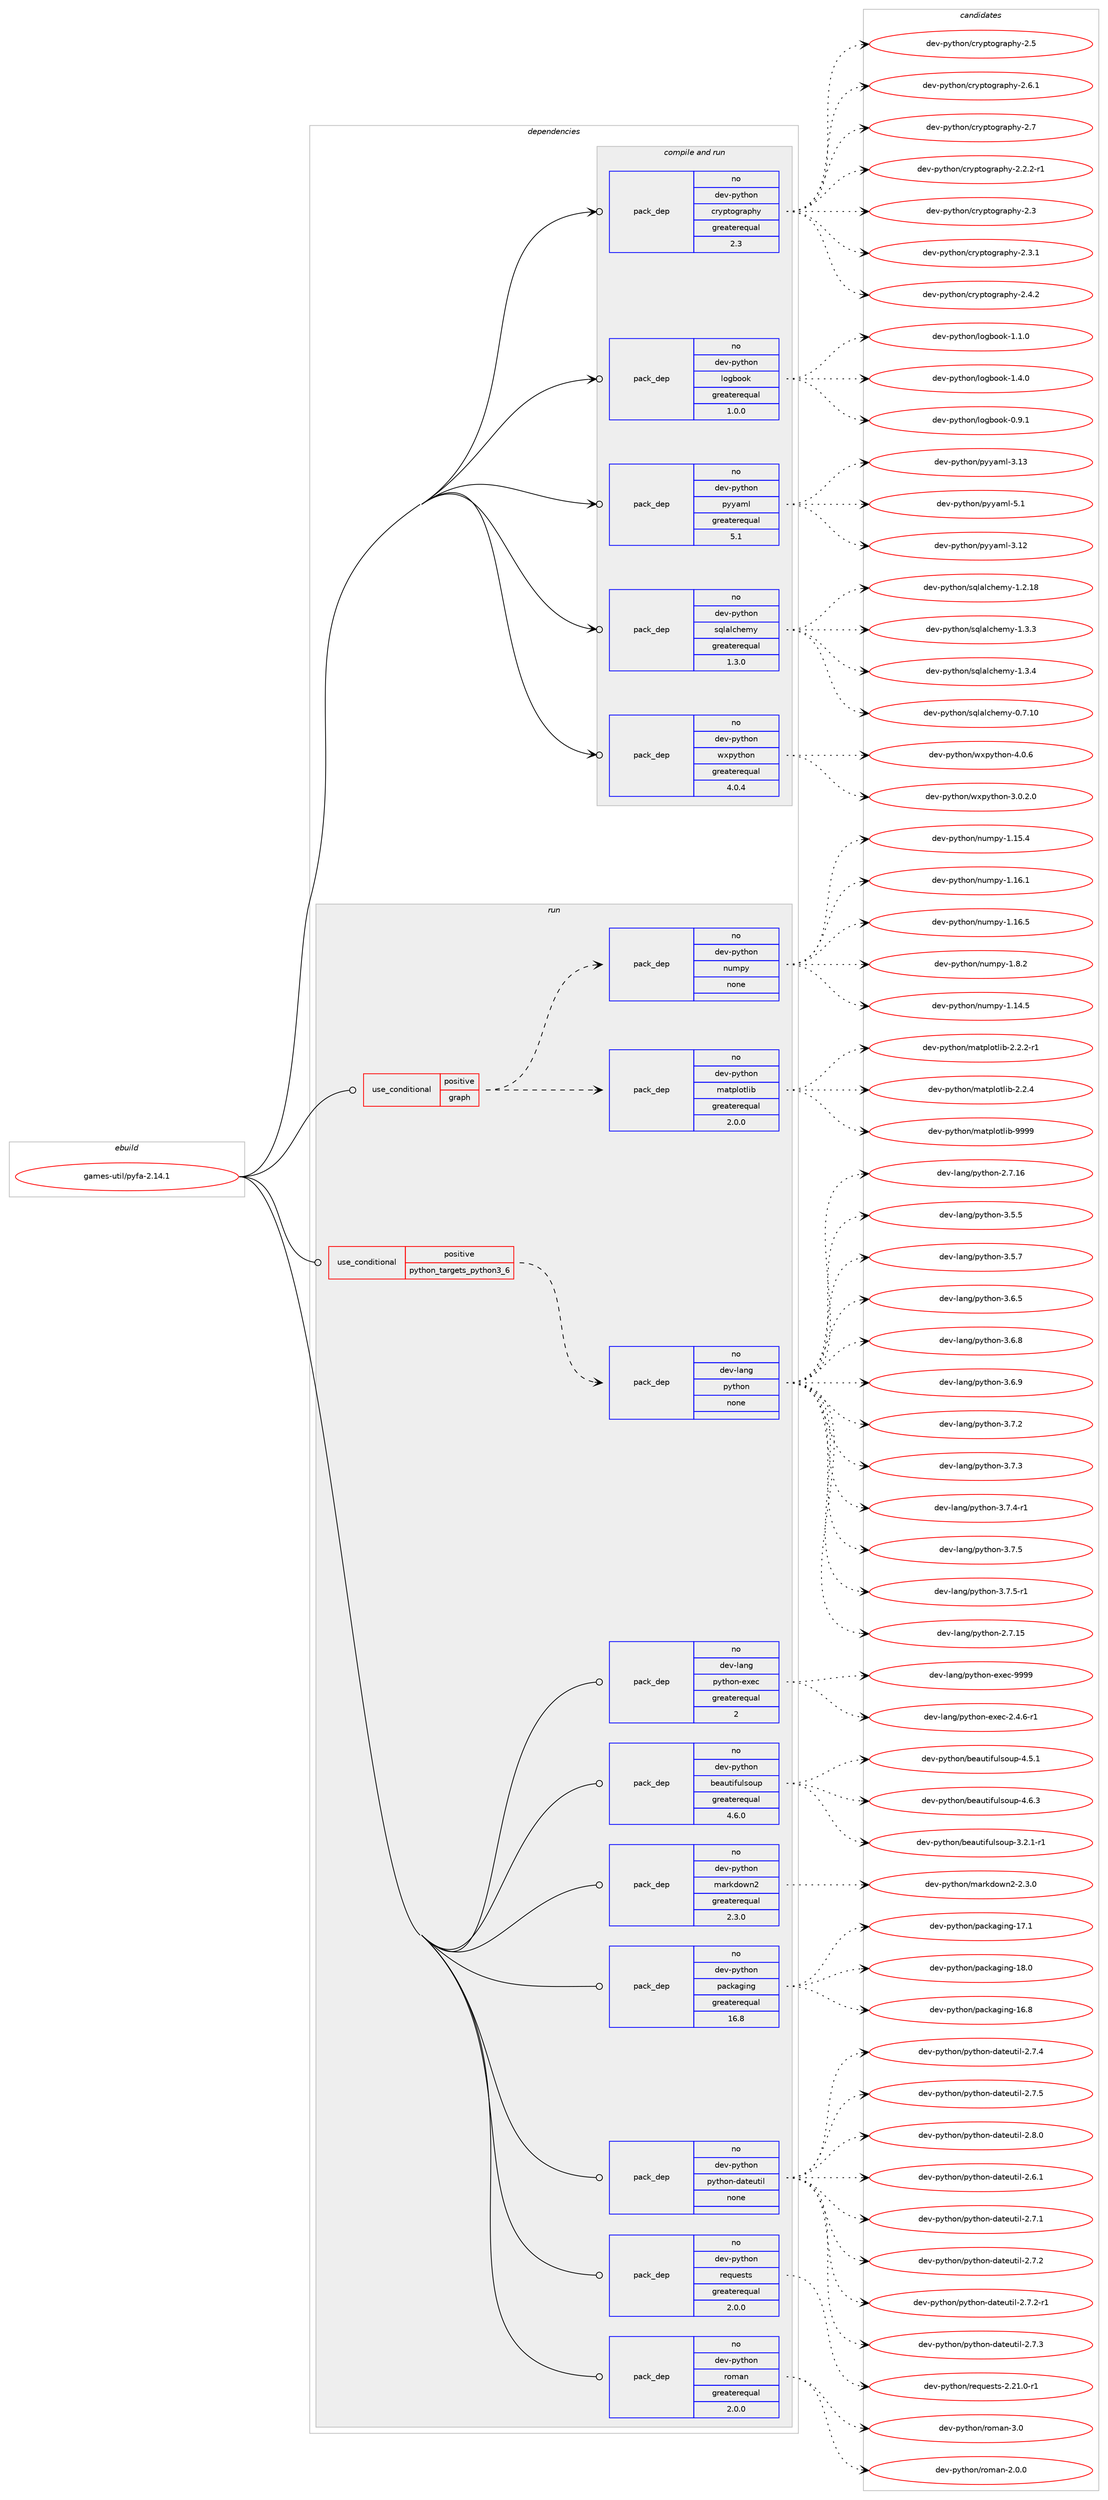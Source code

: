 digraph prolog {

# *************
# Graph options
# *************

newrank=true;
concentrate=true;
compound=true;
graph [rankdir=LR,fontname=Helvetica,fontsize=10,ranksep=1.5];#, ranksep=2.5, nodesep=0.2];
edge  [arrowhead=vee];
node  [fontname=Helvetica,fontsize=10];

# **********
# The ebuild
# **********

subgraph cluster_leftcol {
color=gray;
rank=same;
label=<<i>ebuild</i>>;
id [label="games-util/pyfa-2.14.1", color=red, width=4, href="../games-util/pyfa-2.14.1.svg"];
}

# ****************
# The dependencies
# ****************

subgraph cluster_midcol {
color=gray;
label=<<i>dependencies</i>>;
subgraph cluster_compile {
fillcolor="#eeeeee";
style=filled;
label=<<i>compile</i>>;
}
subgraph cluster_compileandrun {
fillcolor="#eeeeee";
style=filled;
label=<<i>compile and run</i>>;
subgraph pack546652 {
dependency744592 [label=<<TABLE BORDER="0" CELLBORDER="1" CELLSPACING="0" CELLPADDING="4" WIDTH="220"><TR><TD ROWSPAN="6" CELLPADDING="30">pack_dep</TD></TR><TR><TD WIDTH="110">no</TD></TR><TR><TD>dev-python</TD></TR><TR><TD>cryptography</TD></TR><TR><TD>greaterequal</TD></TR><TR><TD>2.3</TD></TR></TABLE>>, shape=none, color=blue];
}
id:e -> dependency744592:w [weight=20,style="solid",arrowhead="odotvee"];
subgraph pack546653 {
dependency744593 [label=<<TABLE BORDER="0" CELLBORDER="1" CELLSPACING="0" CELLPADDING="4" WIDTH="220"><TR><TD ROWSPAN="6" CELLPADDING="30">pack_dep</TD></TR><TR><TD WIDTH="110">no</TD></TR><TR><TD>dev-python</TD></TR><TR><TD>logbook</TD></TR><TR><TD>greaterequal</TD></TR><TR><TD>1.0.0</TD></TR></TABLE>>, shape=none, color=blue];
}
id:e -> dependency744593:w [weight=20,style="solid",arrowhead="odotvee"];
subgraph pack546654 {
dependency744594 [label=<<TABLE BORDER="0" CELLBORDER="1" CELLSPACING="0" CELLPADDING="4" WIDTH="220"><TR><TD ROWSPAN="6" CELLPADDING="30">pack_dep</TD></TR><TR><TD WIDTH="110">no</TD></TR><TR><TD>dev-python</TD></TR><TR><TD>pyyaml</TD></TR><TR><TD>greaterequal</TD></TR><TR><TD>5.1</TD></TR></TABLE>>, shape=none, color=blue];
}
id:e -> dependency744594:w [weight=20,style="solid",arrowhead="odotvee"];
subgraph pack546655 {
dependency744595 [label=<<TABLE BORDER="0" CELLBORDER="1" CELLSPACING="0" CELLPADDING="4" WIDTH="220"><TR><TD ROWSPAN="6" CELLPADDING="30">pack_dep</TD></TR><TR><TD WIDTH="110">no</TD></TR><TR><TD>dev-python</TD></TR><TR><TD>sqlalchemy</TD></TR><TR><TD>greaterequal</TD></TR><TR><TD>1.3.0</TD></TR></TABLE>>, shape=none, color=blue];
}
id:e -> dependency744595:w [weight=20,style="solid",arrowhead="odotvee"];
subgraph pack546656 {
dependency744596 [label=<<TABLE BORDER="0" CELLBORDER="1" CELLSPACING="0" CELLPADDING="4" WIDTH="220"><TR><TD ROWSPAN="6" CELLPADDING="30">pack_dep</TD></TR><TR><TD WIDTH="110">no</TD></TR><TR><TD>dev-python</TD></TR><TR><TD>wxpython</TD></TR><TR><TD>greaterequal</TD></TR><TR><TD>4.0.4</TD></TR></TABLE>>, shape=none, color=blue];
}
id:e -> dependency744596:w [weight=20,style="solid",arrowhead="odotvee"];
}
subgraph cluster_run {
fillcolor="#eeeeee";
style=filled;
label=<<i>run</i>>;
subgraph cond185406 {
dependency744597 [label=<<TABLE BORDER="0" CELLBORDER="1" CELLSPACING="0" CELLPADDING="4"><TR><TD ROWSPAN="3" CELLPADDING="10">use_conditional</TD></TR><TR><TD>positive</TD></TR><TR><TD>graph</TD></TR></TABLE>>, shape=none, color=red];
subgraph pack546657 {
dependency744598 [label=<<TABLE BORDER="0" CELLBORDER="1" CELLSPACING="0" CELLPADDING="4" WIDTH="220"><TR><TD ROWSPAN="6" CELLPADDING="30">pack_dep</TD></TR><TR><TD WIDTH="110">no</TD></TR><TR><TD>dev-python</TD></TR><TR><TD>matplotlib</TD></TR><TR><TD>greaterequal</TD></TR><TR><TD>2.0.0</TD></TR></TABLE>>, shape=none, color=blue];
}
dependency744597:e -> dependency744598:w [weight=20,style="dashed",arrowhead="vee"];
subgraph pack546658 {
dependency744599 [label=<<TABLE BORDER="0" CELLBORDER="1" CELLSPACING="0" CELLPADDING="4" WIDTH="220"><TR><TD ROWSPAN="6" CELLPADDING="30">pack_dep</TD></TR><TR><TD WIDTH="110">no</TD></TR><TR><TD>dev-python</TD></TR><TR><TD>numpy</TD></TR><TR><TD>none</TD></TR><TR><TD></TD></TR></TABLE>>, shape=none, color=blue];
}
dependency744597:e -> dependency744599:w [weight=20,style="dashed",arrowhead="vee"];
}
id:e -> dependency744597:w [weight=20,style="solid",arrowhead="odot"];
subgraph cond185407 {
dependency744600 [label=<<TABLE BORDER="0" CELLBORDER="1" CELLSPACING="0" CELLPADDING="4"><TR><TD ROWSPAN="3" CELLPADDING="10">use_conditional</TD></TR><TR><TD>positive</TD></TR><TR><TD>python_targets_python3_6</TD></TR></TABLE>>, shape=none, color=red];
subgraph pack546659 {
dependency744601 [label=<<TABLE BORDER="0" CELLBORDER="1" CELLSPACING="0" CELLPADDING="4" WIDTH="220"><TR><TD ROWSPAN="6" CELLPADDING="30">pack_dep</TD></TR><TR><TD WIDTH="110">no</TD></TR><TR><TD>dev-lang</TD></TR><TR><TD>python</TD></TR><TR><TD>none</TD></TR><TR><TD></TD></TR></TABLE>>, shape=none, color=blue];
}
dependency744600:e -> dependency744601:w [weight=20,style="dashed",arrowhead="vee"];
}
id:e -> dependency744600:w [weight=20,style="solid",arrowhead="odot"];
subgraph pack546660 {
dependency744602 [label=<<TABLE BORDER="0" CELLBORDER="1" CELLSPACING="0" CELLPADDING="4" WIDTH="220"><TR><TD ROWSPAN="6" CELLPADDING="30">pack_dep</TD></TR><TR><TD WIDTH="110">no</TD></TR><TR><TD>dev-lang</TD></TR><TR><TD>python-exec</TD></TR><TR><TD>greaterequal</TD></TR><TR><TD>2</TD></TR></TABLE>>, shape=none, color=blue];
}
id:e -> dependency744602:w [weight=20,style="solid",arrowhead="odot"];
subgraph pack546661 {
dependency744603 [label=<<TABLE BORDER="0" CELLBORDER="1" CELLSPACING="0" CELLPADDING="4" WIDTH="220"><TR><TD ROWSPAN="6" CELLPADDING="30">pack_dep</TD></TR><TR><TD WIDTH="110">no</TD></TR><TR><TD>dev-python</TD></TR><TR><TD>beautifulsoup</TD></TR><TR><TD>greaterequal</TD></TR><TR><TD>4.6.0</TD></TR></TABLE>>, shape=none, color=blue];
}
id:e -> dependency744603:w [weight=20,style="solid",arrowhead="odot"];
subgraph pack546662 {
dependency744604 [label=<<TABLE BORDER="0" CELLBORDER="1" CELLSPACING="0" CELLPADDING="4" WIDTH="220"><TR><TD ROWSPAN="6" CELLPADDING="30">pack_dep</TD></TR><TR><TD WIDTH="110">no</TD></TR><TR><TD>dev-python</TD></TR><TR><TD>markdown2</TD></TR><TR><TD>greaterequal</TD></TR><TR><TD>2.3.0</TD></TR></TABLE>>, shape=none, color=blue];
}
id:e -> dependency744604:w [weight=20,style="solid",arrowhead="odot"];
subgraph pack546663 {
dependency744605 [label=<<TABLE BORDER="0" CELLBORDER="1" CELLSPACING="0" CELLPADDING="4" WIDTH="220"><TR><TD ROWSPAN="6" CELLPADDING="30">pack_dep</TD></TR><TR><TD WIDTH="110">no</TD></TR><TR><TD>dev-python</TD></TR><TR><TD>packaging</TD></TR><TR><TD>greaterequal</TD></TR><TR><TD>16.8</TD></TR></TABLE>>, shape=none, color=blue];
}
id:e -> dependency744605:w [weight=20,style="solid",arrowhead="odot"];
subgraph pack546664 {
dependency744606 [label=<<TABLE BORDER="0" CELLBORDER="1" CELLSPACING="0" CELLPADDING="4" WIDTH="220"><TR><TD ROWSPAN="6" CELLPADDING="30">pack_dep</TD></TR><TR><TD WIDTH="110">no</TD></TR><TR><TD>dev-python</TD></TR><TR><TD>python-dateutil</TD></TR><TR><TD>none</TD></TR><TR><TD></TD></TR></TABLE>>, shape=none, color=blue];
}
id:e -> dependency744606:w [weight=20,style="solid",arrowhead="odot"];
subgraph pack546665 {
dependency744607 [label=<<TABLE BORDER="0" CELLBORDER="1" CELLSPACING="0" CELLPADDING="4" WIDTH="220"><TR><TD ROWSPAN="6" CELLPADDING="30">pack_dep</TD></TR><TR><TD WIDTH="110">no</TD></TR><TR><TD>dev-python</TD></TR><TR><TD>requests</TD></TR><TR><TD>greaterequal</TD></TR><TR><TD>2.0.0</TD></TR></TABLE>>, shape=none, color=blue];
}
id:e -> dependency744607:w [weight=20,style="solid",arrowhead="odot"];
subgraph pack546666 {
dependency744608 [label=<<TABLE BORDER="0" CELLBORDER="1" CELLSPACING="0" CELLPADDING="4" WIDTH="220"><TR><TD ROWSPAN="6" CELLPADDING="30">pack_dep</TD></TR><TR><TD WIDTH="110">no</TD></TR><TR><TD>dev-python</TD></TR><TR><TD>roman</TD></TR><TR><TD>greaterequal</TD></TR><TR><TD>2.0.0</TD></TR></TABLE>>, shape=none, color=blue];
}
id:e -> dependency744608:w [weight=20,style="solid",arrowhead="odot"];
}
}

# **************
# The candidates
# **************

subgraph cluster_choices {
rank=same;
color=gray;
label=<<i>candidates</i>>;

subgraph choice546652 {
color=black;
nodesep=1;
choice100101118451121211161041111104799114121112116111103114971121041214550465046504511449 [label="dev-python/cryptography-2.2.2-r1", color=red, width=4,href="../dev-python/cryptography-2.2.2-r1.svg"];
choice1001011184511212111610411111047991141211121161111031149711210412145504651 [label="dev-python/cryptography-2.3", color=red, width=4,href="../dev-python/cryptography-2.3.svg"];
choice10010111845112121116104111110479911412111211611110311497112104121455046514649 [label="dev-python/cryptography-2.3.1", color=red, width=4,href="../dev-python/cryptography-2.3.1.svg"];
choice10010111845112121116104111110479911412111211611110311497112104121455046524650 [label="dev-python/cryptography-2.4.2", color=red, width=4,href="../dev-python/cryptography-2.4.2.svg"];
choice1001011184511212111610411111047991141211121161111031149711210412145504653 [label="dev-python/cryptography-2.5", color=red, width=4,href="../dev-python/cryptography-2.5.svg"];
choice10010111845112121116104111110479911412111211611110311497112104121455046544649 [label="dev-python/cryptography-2.6.1", color=red, width=4,href="../dev-python/cryptography-2.6.1.svg"];
choice1001011184511212111610411111047991141211121161111031149711210412145504655 [label="dev-python/cryptography-2.7", color=red, width=4,href="../dev-python/cryptography-2.7.svg"];
dependency744592:e -> choice100101118451121211161041111104799114121112116111103114971121041214550465046504511449:w [style=dotted,weight="100"];
dependency744592:e -> choice1001011184511212111610411111047991141211121161111031149711210412145504651:w [style=dotted,weight="100"];
dependency744592:e -> choice10010111845112121116104111110479911412111211611110311497112104121455046514649:w [style=dotted,weight="100"];
dependency744592:e -> choice10010111845112121116104111110479911412111211611110311497112104121455046524650:w [style=dotted,weight="100"];
dependency744592:e -> choice1001011184511212111610411111047991141211121161111031149711210412145504653:w [style=dotted,weight="100"];
dependency744592:e -> choice10010111845112121116104111110479911412111211611110311497112104121455046544649:w [style=dotted,weight="100"];
dependency744592:e -> choice1001011184511212111610411111047991141211121161111031149711210412145504655:w [style=dotted,weight="100"];
}
subgraph choice546653 {
color=black;
nodesep=1;
choice100101118451121211161041111104710811110398111111107454846574649 [label="dev-python/logbook-0.9.1", color=red, width=4,href="../dev-python/logbook-0.9.1.svg"];
choice100101118451121211161041111104710811110398111111107454946494648 [label="dev-python/logbook-1.1.0", color=red, width=4,href="../dev-python/logbook-1.1.0.svg"];
choice100101118451121211161041111104710811110398111111107454946524648 [label="dev-python/logbook-1.4.0", color=red, width=4,href="../dev-python/logbook-1.4.0.svg"];
dependency744593:e -> choice100101118451121211161041111104710811110398111111107454846574649:w [style=dotted,weight="100"];
dependency744593:e -> choice100101118451121211161041111104710811110398111111107454946494648:w [style=dotted,weight="100"];
dependency744593:e -> choice100101118451121211161041111104710811110398111111107454946524648:w [style=dotted,weight="100"];
}
subgraph choice546654 {
color=black;
nodesep=1;
choice1001011184511212111610411111047112121121971091084551464950 [label="dev-python/pyyaml-3.12", color=red, width=4,href="../dev-python/pyyaml-3.12.svg"];
choice1001011184511212111610411111047112121121971091084551464951 [label="dev-python/pyyaml-3.13", color=red, width=4,href="../dev-python/pyyaml-3.13.svg"];
choice10010111845112121116104111110471121211219710910845534649 [label="dev-python/pyyaml-5.1", color=red, width=4,href="../dev-python/pyyaml-5.1.svg"];
dependency744594:e -> choice1001011184511212111610411111047112121121971091084551464950:w [style=dotted,weight="100"];
dependency744594:e -> choice1001011184511212111610411111047112121121971091084551464951:w [style=dotted,weight="100"];
dependency744594:e -> choice10010111845112121116104111110471121211219710910845534649:w [style=dotted,weight="100"];
}
subgraph choice546655 {
color=black;
nodesep=1;
choice1001011184511212111610411111047115113108971089910410110912145484655464948 [label="dev-python/sqlalchemy-0.7.10", color=red, width=4,href="../dev-python/sqlalchemy-0.7.10.svg"];
choice1001011184511212111610411111047115113108971089910410110912145494650464956 [label="dev-python/sqlalchemy-1.2.18", color=red, width=4,href="../dev-python/sqlalchemy-1.2.18.svg"];
choice10010111845112121116104111110471151131089710899104101109121454946514651 [label="dev-python/sqlalchemy-1.3.3", color=red, width=4,href="../dev-python/sqlalchemy-1.3.3.svg"];
choice10010111845112121116104111110471151131089710899104101109121454946514652 [label="dev-python/sqlalchemy-1.3.4", color=red, width=4,href="../dev-python/sqlalchemy-1.3.4.svg"];
dependency744595:e -> choice1001011184511212111610411111047115113108971089910410110912145484655464948:w [style=dotted,weight="100"];
dependency744595:e -> choice1001011184511212111610411111047115113108971089910410110912145494650464956:w [style=dotted,weight="100"];
dependency744595:e -> choice10010111845112121116104111110471151131089710899104101109121454946514651:w [style=dotted,weight="100"];
dependency744595:e -> choice10010111845112121116104111110471151131089710899104101109121454946514652:w [style=dotted,weight="100"];
}
subgraph choice546656 {
color=black;
nodesep=1;
choice10010111845112121116104111110471191201121211161041111104551464846504648 [label="dev-python/wxpython-3.0.2.0", color=red, width=4,href="../dev-python/wxpython-3.0.2.0.svg"];
choice1001011184511212111610411111047119120112121116104111110455246484654 [label="dev-python/wxpython-4.0.6", color=red, width=4,href="../dev-python/wxpython-4.0.6.svg"];
dependency744596:e -> choice10010111845112121116104111110471191201121211161041111104551464846504648:w [style=dotted,weight="100"];
dependency744596:e -> choice1001011184511212111610411111047119120112121116104111110455246484654:w [style=dotted,weight="100"];
}
subgraph choice546657 {
color=black;
nodesep=1;
choice100101118451121211161041111104710997116112108111116108105984550465046504511449 [label="dev-python/matplotlib-2.2.2-r1", color=red, width=4,href="../dev-python/matplotlib-2.2.2-r1.svg"];
choice10010111845112121116104111110471099711611210811111610810598455046504652 [label="dev-python/matplotlib-2.2.4", color=red, width=4,href="../dev-python/matplotlib-2.2.4.svg"];
choice100101118451121211161041111104710997116112108111116108105984557575757 [label="dev-python/matplotlib-9999", color=red, width=4,href="../dev-python/matplotlib-9999.svg"];
dependency744598:e -> choice100101118451121211161041111104710997116112108111116108105984550465046504511449:w [style=dotted,weight="100"];
dependency744598:e -> choice10010111845112121116104111110471099711611210811111610810598455046504652:w [style=dotted,weight="100"];
dependency744598:e -> choice100101118451121211161041111104710997116112108111116108105984557575757:w [style=dotted,weight="100"];
}
subgraph choice546658 {
color=black;
nodesep=1;
choice100101118451121211161041111104711011710911212145494649524653 [label="dev-python/numpy-1.14.5", color=red, width=4,href="../dev-python/numpy-1.14.5.svg"];
choice100101118451121211161041111104711011710911212145494649534652 [label="dev-python/numpy-1.15.4", color=red, width=4,href="../dev-python/numpy-1.15.4.svg"];
choice100101118451121211161041111104711011710911212145494649544649 [label="dev-python/numpy-1.16.1", color=red, width=4,href="../dev-python/numpy-1.16.1.svg"];
choice100101118451121211161041111104711011710911212145494649544653 [label="dev-python/numpy-1.16.5", color=red, width=4,href="../dev-python/numpy-1.16.5.svg"];
choice1001011184511212111610411111047110117109112121454946564650 [label="dev-python/numpy-1.8.2", color=red, width=4,href="../dev-python/numpy-1.8.2.svg"];
dependency744599:e -> choice100101118451121211161041111104711011710911212145494649524653:w [style=dotted,weight="100"];
dependency744599:e -> choice100101118451121211161041111104711011710911212145494649534652:w [style=dotted,weight="100"];
dependency744599:e -> choice100101118451121211161041111104711011710911212145494649544649:w [style=dotted,weight="100"];
dependency744599:e -> choice100101118451121211161041111104711011710911212145494649544653:w [style=dotted,weight="100"];
dependency744599:e -> choice1001011184511212111610411111047110117109112121454946564650:w [style=dotted,weight="100"];
}
subgraph choice546659 {
color=black;
nodesep=1;
choice10010111845108971101034711212111610411111045504655464953 [label="dev-lang/python-2.7.15", color=red, width=4,href="../dev-lang/python-2.7.15.svg"];
choice10010111845108971101034711212111610411111045504655464954 [label="dev-lang/python-2.7.16", color=red, width=4,href="../dev-lang/python-2.7.16.svg"];
choice100101118451089711010347112121116104111110455146534653 [label="dev-lang/python-3.5.5", color=red, width=4,href="../dev-lang/python-3.5.5.svg"];
choice100101118451089711010347112121116104111110455146534655 [label="dev-lang/python-3.5.7", color=red, width=4,href="../dev-lang/python-3.5.7.svg"];
choice100101118451089711010347112121116104111110455146544653 [label="dev-lang/python-3.6.5", color=red, width=4,href="../dev-lang/python-3.6.5.svg"];
choice100101118451089711010347112121116104111110455146544656 [label="dev-lang/python-3.6.8", color=red, width=4,href="../dev-lang/python-3.6.8.svg"];
choice100101118451089711010347112121116104111110455146544657 [label="dev-lang/python-3.6.9", color=red, width=4,href="../dev-lang/python-3.6.9.svg"];
choice100101118451089711010347112121116104111110455146554650 [label="dev-lang/python-3.7.2", color=red, width=4,href="../dev-lang/python-3.7.2.svg"];
choice100101118451089711010347112121116104111110455146554651 [label="dev-lang/python-3.7.3", color=red, width=4,href="../dev-lang/python-3.7.3.svg"];
choice1001011184510897110103471121211161041111104551465546524511449 [label="dev-lang/python-3.7.4-r1", color=red, width=4,href="../dev-lang/python-3.7.4-r1.svg"];
choice100101118451089711010347112121116104111110455146554653 [label="dev-lang/python-3.7.5", color=red, width=4,href="../dev-lang/python-3.7.5.svg"];
choice1001011184510897110103471121211161041111104551465546534511449 [label="dev-lang/python-3.7.5-r1", color=red, width=4,href="../dev-lang/python-3.7.5-r1.svg"];
dependency744601:e -> choice10010111845108971101034711212111610411111045504655464953:w [style=dotted,weight="100"];
dependency744601:e -> choice10010111845108971101034711212111610411111045504655464954:w [style=dotted,weight="100"];
dependency744601:e -> choice100101118451089711010347112121116104111110455146534653:w [style=dotted,weight="100"];
dependency744601:e -> choice100101118451089711010347112121116104111110455146534655:w [style=dotted,weight="100"];
dependency744601:e -> choice100101118451089711010347112121116104111110455146544653:w [style=dotted,weight="100"];
dependency744601:e -> choice100101118451089711010347112121116104111110455146544656:w [style=dotted,weight="100"];
dependency744601:e -> choice100101118451089711010347112121116104111110455146544657:w [style=dotted,weight="100"];
dependency744601:e -> choice100101118451089711010347112121116104111110455146554650:w [style=dotted,weight="100"];
dependency744601:e -> choice100101118451089711010347112121116104111110455146554651:w [style=dotted,weight="100"];
dependency744601:e -> choice1001011184510897110103471121211161041111104551465546524511449:w [style=dotted,weight="100"];
dependency744601:e -> choice100101118451089711010347112121116104111110455146554653:w [style=dotted,weight="100"];
dependency744601:e -> choice1001011184510897110103471121211161041111104551465546534511449:w [style=dotted,weight="100"];
}
subgraph choice546660 {
color=black;
nodesep=1;
choice10010111845108971101034711212111610411111045101120101994550465246544511449 [label="dev-lang/python-exec-2.4.6-r1", color=red, width=4,href="../dev-lang/python-exec-2.4.6-r1.svg"];
choice10010111845108971101034711212111610411111045101120101994557575757 [label="dev-lang/python-exec-9999", color=red, width=4,href="../dev-lang/python-exec-9999.svg"];
dependency744602:e -> choice10010111845108971101034711212111610411111045101120101994550465246544511449:w [style=dotted,weight="100"];
dependency744602:e -> choice10010111845108971101034711212111610411111045101120101994557575757:w [style=dotted,weight="100"];
}
subgraph choice546661 {
color=black;
nodesep=1;
choice100101118451121211161041111104798101971171161051021171081151111171124551465046494511449 [label="dev-python/beautifulsoup-3.2.1-r1", color=red, width=4,href="../dev-python/beautifulsoup-3.2.1-r1.svg"];
choice10010111845112121116104111110479810197117116105102117108115111117112455246534649 [label="dev-python/beautifulsoup-4.5.1", color=red, width=4,href="../dev-python/beautifulsoup-4.5.1.svg"];
choice10010111845112121116104111110479810197117116105102117108115111117112455246544651 [label="dev-python/beautifulsoup-4.6.3", color=red, width=4,href="../dev-python/beautifulsoup-4.6.3.svg"];
dependency744603:e -> choice100101118451121211161041111104798101971171161051021171081151111171124551465046494511449:w [style=dotted,weight="100"];
dependency744603:e -> choice10010111845112121116104111110479810197117116105102117108115111117112455246534649:w [style=dotted,weight="100"];
dependency744603:e -> choice10010111845112121116104111110479810197117116105102117108115111117112455246544651:w [style=dotted,weight="100"];
}
subgraph choice546662 {
color=black;
nodesep=1;
choice10010111845112121116104111110471099711410710011111911050455046514648 [label="dev-python/markdown2-2.3.0", color=red, width=4,href="../dev-python/markdown2-2.3.0.svg"];
dependency744604:e -> choice10010111845112121116104111110471099711410710011111911050455046514648:w [style=dotted,weight="100"];
}
subgraph choice546663 {
color=black;
nodesep=1;
choice10010111845112121116104111110471129799107971031051101034549544656 [label="dev-python/packaging-16.8", color=red, width=4,href="../dev-python/packaging-16.8.svg"];
choice10010111845112121116104111110471129799107971031051101034549554649 [label="dev-python/packaging-17.1", color=red, width=4,href="../dev-python/packaging-17.1.svg"];
choice10010111845112121116104111110471129799107971031051101034549564648 [label="dev-python/packaging-18.0", color=red, width=4,href="../dev-python/packaging-18.0.svg"];
dependency744605:e -> choice10010111845112121116104111110471129799107971031051101034549544656:w [style=dotted,weight="100"];
dependency744605:e -> choice10010111845112121116104111110471129799107971031051101034549554649:w [style=dotted,weight="100"];
dependency744605:e -> choice10010111845112121116104111110471129799107971031051101034549564648:w [style=dotted,weight="100"];
}
subgraph choice546664 {
color=black;
nodesep=1;
choice10010111845112121116104111110471121211161041111104510097116101117116105108455046544649 [label="dev-python/python-dateutil-2.6.1", color=red, width=4,href="../dev-python/python-dateutil-2.6.1.svg"];
choice10010111845112121116104111110471121211161041111104510097116101117116105108455046554649 [label="dev-python/python-dateutil-2.7.1", color=red, width=4,href="../dev-python/python-dateutil-2.7.1.svg"];
choice10010111845112121116104111110471121211161041111104510097116101117116105108455046554650 [label="dev-python/python-dateutil-2.7.2", color=red, width=4,href="../dev-python/python-dateutil-2.7.2.svg"];
choice100101118451121211161041111104711212111610411111045100971161011171161051084550465546504511449 [label="dev-python/python-dateutil-2.7.2-r1", color=red, width=4,href="../dev-python/python-dateutil-2.7.2-r1.svg"];
choice10010111845112121116104111110471121211161041111104510097116101117116105108455046554651 [label="dev-python/python-dateutil-2.7.3", color=red, width=4,href="../dev-python/python-dateutil-2.7.3.svg"];
choice10010111845112121116104111110471121211161041111104510097116101117116105108455046554652 [label="dev-python/python-dateutil-2.7.4", color=red, width=4,href="../dev-python/python-dateutil-2.7.4.svg"];
choice10010111845112121116104111110471121211161041111104510097116101117116105108455046554653 [label="dev-python/python-dateutil-2.7.5", color=red, width=4,href="../dev-python/python-dateutil-2.7.5.svg"];
choice10010111845112121116104111110471121211161041111104510097116101117116105108455046564648 [label="dev-python/python-dateutil-2.8.0", color=red, width=4,href="../dev-python/python-dateutil-2.8.0.svg"];
dependency744606:e -> choice10010111845112121116104111110471121211161041111104510097116101117116105108455046544649:w [style=dotted,weight="100"];
dependency744606:e -> choice10010111845112121116104111110471121211161041111104510097116101117116105108455046554649:w [style=dotted,weight="100"];
dependency744606:e -> choice10010111845112121116104111110471121211161041111104510097116101117116105108455046554650:w [style=dotted,weight="100"];
dependency744606:e -> choice100101118451121211161041111104711212111610411111045100971161011171161051084550465546504511449:w [style=dotted,weight="100"];
dependency744606:e -> choice10010111845112121116104111110471121211161041111104510097116101117116105108455046554651:w [style=dotted,weight="100"];
dependency744606:e -> choice10010111845112121116104111110471121211161041111104510097116101117116105108455046554652:w [style=dotted,weight="100"];
dependency744606:e -> choice10010111845112121116104111110471121211161041111104510097116101117116105108455046554653:w [style=dotted,weight="100"];
dependency744606:e -> choice10010111845112121116104111110471121211161041111104510097116101117116105108455046564648:w [style=dotted,weight="100"];
}
subgraph choice546665 {
color=black;
nodesep=1;
choice1001011184511212111610411111047114101113117101115116115455046504946484511449 [label="dev-python/requests-2.21.0-r1", color=red, width=4,href="../dev-python/requests-2.21.0-r1.svg"];
dependency744607:e -> choice1001011184511212111610411111047114101113117101115116115455046504946484511449:w [style=dotted,weight="100"];
}
subgraph choice546666 {
color=black;
nodesep=1;
choice100101118451121211161041111104711411110997110455046484648 [label="dev-python/roman-2.0.0", color=red, width=4,href="../dev-python/roman-2.0.0.svg"];
choice10010111845112121116104111110471141111099711045514648 [label="dev-python/roman-3.0", color=red, width=4,href="../dev-python/roman-3.0.svg"];
dependency744608:e -> choice100101118451121211161041111104711411110997110455046484648:w [style=dotted,weight="100"];
dependency744608:e -> choice10010111845112121116104111110471141111099711045514648:w [style=dotted,weight="100"];
}
}

}
